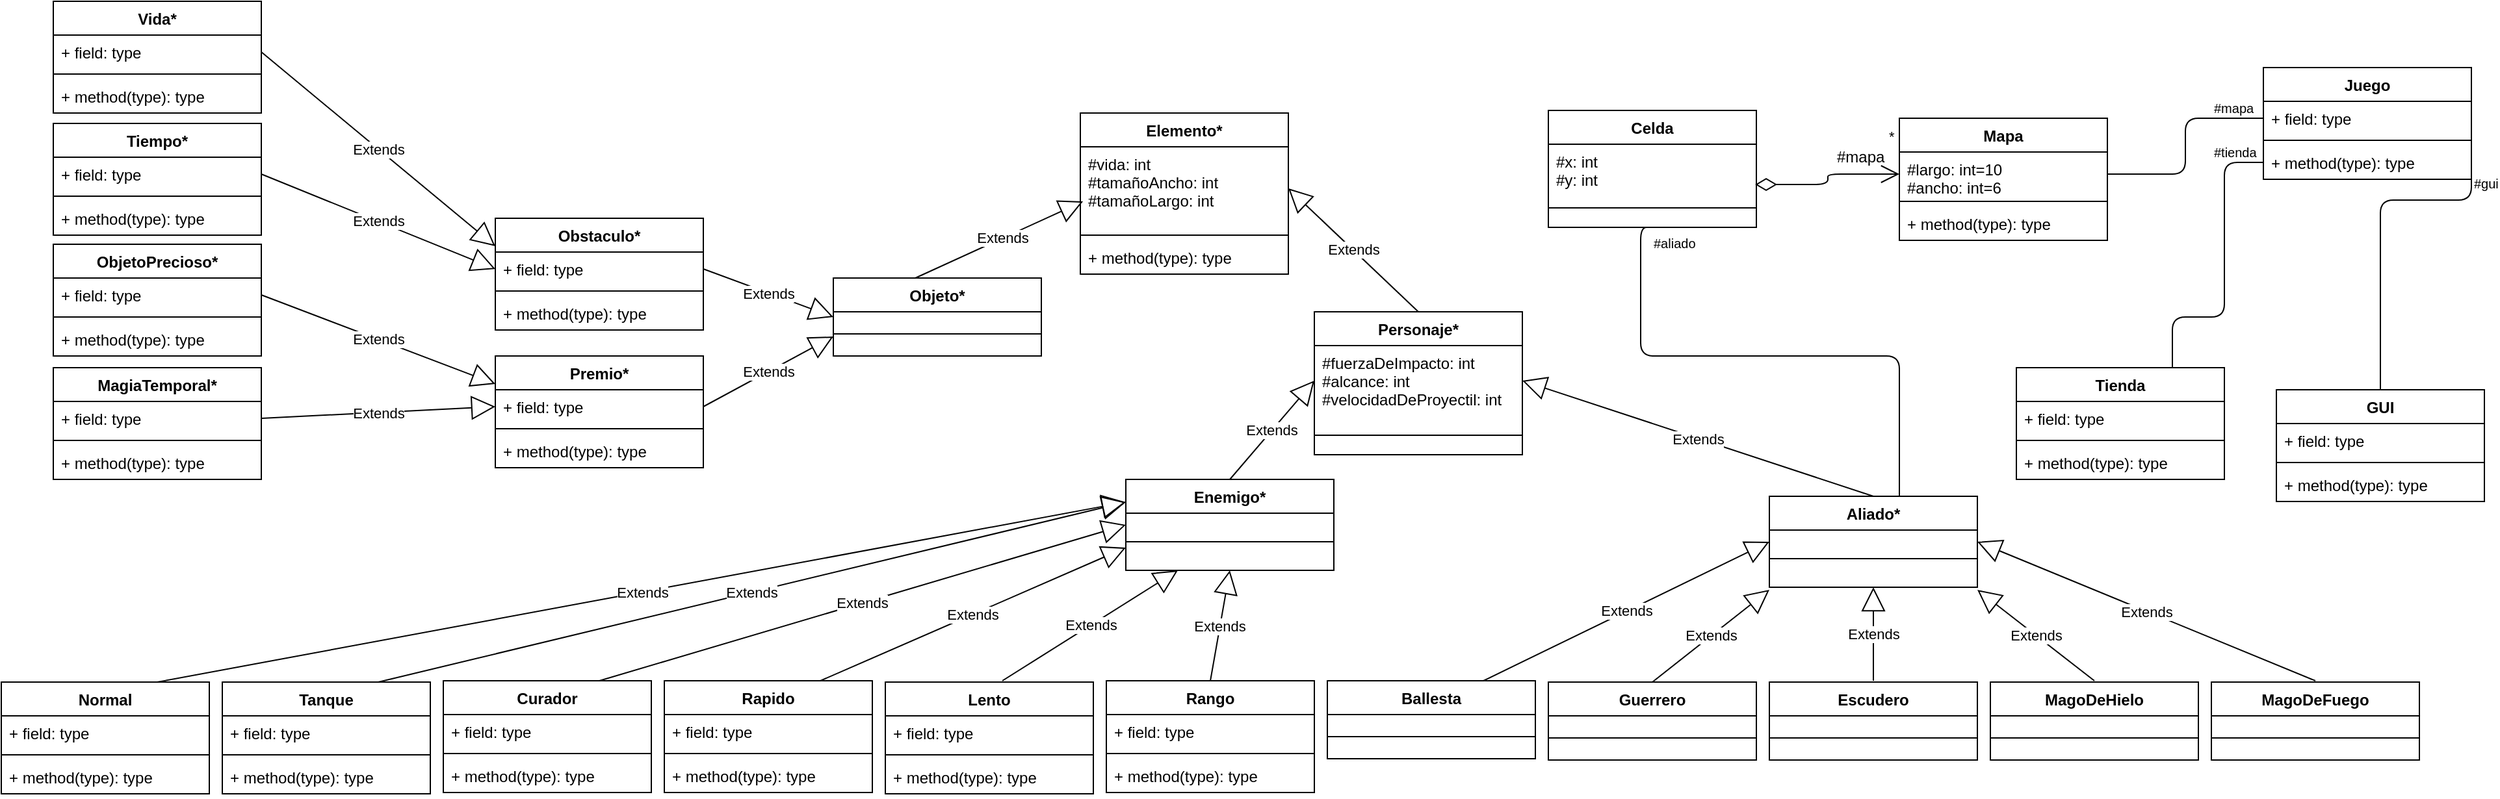 <mxfile version="11.2.8" type="google" pages="1"><diagram name="Page-1" id="c4acf3e9-155e-7222-9cf6-157b1a14988f"><mxGraphModel dx="1938" dy="610" grid="1" gridSize="10" guides="1" tooltips="1" connect="1" arrows="1" fold="1" page="1" pageScale="1" pageWidth="850" pageHeight="1100" background="#ffffff" math="0" shadow="0"><root><mxCell id="0"/><mxCell id="1" parent="0"/><mxCell id="Ntr8CvII0CajWmufn9OS-1" value="Elemento*" style="swimlane;fontStyle=1;align=center;verticalAlign=top;childLayout=stackLayout;horizontal=1;startSize=26;horizontalStack=0;resizeParent=1;resizeParentMax=0;resizeLast=0;collapsible=1;marginBottom=0;" vertex="1" parent="1"><mxGeometry x="310" y="93" width="160" height="124" as="geometry"/></mxCell><mxCell id="Ntr8CvII0CajWmufn9OS-2" value="#vida: int&#10;#tamañoAncho: int&#10;#tamañoLargo: int" style="text;strokeColor=none;fillColor=none;align=left;verticalAlign=top;spacingLeft=4;spacingRight=4;overflow=hidden;rotatable=0;points=[[0,0.5],[1,0.5]];portConstraint=eastwest;" vertex="1" parent="Ntr8CvII0CajWmufn9OS-1"><mxGeometry y="26" width="160" height="64" as="geometry"/></mxCell><mxCell id="Ntr8CvII0CajWmufn9OS-3" value="" style="line;strokeWidth=1;fillColor=none;align=left;verticalAlign=middle;spacingTop=-1;spacingLeft=3;spacingRight=3;rotatable=0;labelPosition=right;points=[];portConstraint=eastwest;" vertex="1" parent="Ntr8CvII0CajWmufn9OS-1"><mxGeometry y="90" width="160" height="8" as="geometry"/></mxCell><mxCell id="Ntr8CvII0CajWmufn9OS-4" value="+ method(type): type" style="text;strokeColor=none;fillColor=none;align=left;verticalAlign=top;spacingLeft=4;spacingRight=4;overflow=hidden;rotatable=0;points=[[0,0.5],[1,0.5]];portConstraint=eastwest;" vertex="1" parent="Ntr8CvII0CajWmufn9OS-1"><mxGeometry y="98" width="160" height="26" as="geometry"/></mxCell><mxCell id="Ntr8CvII0CajWmufn9OS-5" value="Celda" style="swimlane;fontStyle=1;align=center;verticalAlign=top;childLayout=stackLayout;horizontal=1;startSize=26;horizontalStack=0;resizeParent=1;resizeParentMax=0;resizeLast=0;collapsible=1;marginBottom=0;" vertex="1" parent="1"><mxGeometry x="670" y="91" width="160" height="90" as="geometry"/></mxCell><mxCell id="Ntr8CvII0CajWmufn9OS-6" value="#x: int&#10;#y: int" style="text;strokeColor=none;fillColor=none;align=left;verticalAlign=top;spacingLeft=4;spacingRight=4;overflow=hidden;rotatable=0;points=[[0,0.5],[1,0.5]];portConstraint=eastwest;" vertex="1" parent="Ntr8CvII0CajWmufn9OS-5"><mxGeometry y="26" width="160" height="34" as="geometry"/></mxCell><mxCell id="Ntr8CvII0CajWmufn9OS-7" value="" style="line;strokeWidth=1;fillColor=none;align=left;verticalAlign=middle;spacingTop=-1;spacingLeft=3;spacingRight=3;rotatable=0;labelPosition=right;points=[];portConstraint=eastwest;" vertex="1" parent="Ntr8CvII0CajWmufn9OS-5"><mxGeometry y="60" width="160" height="30" as="geometry"/></mxCell><mxCell id="Ntr8CvII0CajWmufn9OS-10" value="Objeto*&#10;" style="swimlane;fontStyle=1;align=center;verticalAlign=top;childLayout=stackLayout;horizontal=1;startSize=26;horizontalStack=0;resizeParent=1;resizeParentMax=0;resizeLast=0;collapsible=1;marginBottom=0;" vertex="1" parent="1"><mxGeometry x="120" y="220" width="160" height="60" as="geometry"/></mxCell><mxCell id="Ntr8CvII0CajWmufn9OS-12" value="" style="line;strokeWidth=1;fillColor=none;align=left;verticalAlign=middle;spacingTop=-1;spacingLeft=3;spacingRight=3;rotatable=0;labelPosition=right;points=[];portConstraint=eastwest;" vertex="1" parent="Ntr8CvII0CajWmufn9OS-10"><mxGeometry y="26" width="160" height="34" as="geometry"/></mxCell><mxCell id="Ntr8CvII0CajWmufn9OS-14" value="Extends" style="endArrow=block;endSize=16;endFill=0;html=1;exitX=0.394;exitY=0;exitDx=0;exitDy=0;exitPerimeter=0;entryX=0.013;entryY=0.656;entryDx=0;entryDy=0;entryPerimeter=0;" edge="1" parent="1" source="Ntr8CvII0CajWmufn9OS-10" target="Ntr8CvII0CajWmufn9OS-2"><mxGeometry x="0.034" y="-1" width="160" relative="1" as="geometry"><mxPoint x="120" y="182" as="sourcePoint"/><mxPoint x="280" y="182" as="targetPoint"/><mxPoint y="-1" as="offset"/></mxGeometry></mxCell><mxCell id="Ntr8CvII0CajWmufn9OS-24" value="Personaje*" style="swimlane;fontStyle=1;align=center;verticalAlign=top;childLayout=stackLayout;horizontal=1;startSize=26;horizontalStack=0;resizeParent=1;resizeParentMax=0;resizeLast=0;collapsible=1;marginBottom=0;" vertex="1" parent="1"><mxGeometry x="490" y="246" width="160" height="110" as="geometry"/></mxCell><mxCell id="Ntr8CvII0CajWmufn9OS-25" value="#fuerzaDeImpacto: int&#10;#alcance: int&#10;#velocidadDeProyectil: int" style="text;strokeColor=none;fillColor=none;align=left;verticalAlign=top;spacingLeft=4;spacingRight=4;overflow=hidden;rotatable=0;points=[[0,0.5],[1,0.5]];portConstraint=eastwest;" vertex="1" parent="Ntr8CvII0CajWmufn9OS-24"><mxGeometry y="26" width="160" height="54" as="geometry"/></mxCell><mxCell id="Ntr8CvII0CajWmufn9OS-26" value="" style="line;strokeWidth=1;fillColor=none;align=left;verticalAlign=middle;spacingTop=-1;spacingLeft=3;spacingRight=3;rotatable=0;labelPosition=right;points=[];portConstraint=eastwest;" vertex="1" parent="Ntr8CvII0CajWmufn9OS-24"><mxGeometry y="80" width="160" height="30" as="geometry"/></mxCell><mxCell id="Ntr8CvII0CajWmufn9OS-28" value="Extends" style="endArrow=block;endSize=16;endFill=0;html=1;exitX=0.5;exitY=0;exitDx=0;exitDy=0;entryX=1;entryY=0.5;entryDx=0;entryDy=0;" edge="1" parent="1" source="Ntr8CvII0CajWmufn9OS-24" target="Ntr8CvII0CajWmufn9OS-2"><mxGeometry width="160" relative="1" as="geometry"><mxPoint x="120" y="380" as="sourcePoint"/><mxPoint x="280" y="380" as="targetPoint"/></mxGeometry></mxCell><mxCell id="Ntr8CvII0CajWmufn9OS-29" value="Aliado*" style="swimlane;fontStyle=1;align=center;verticalAlign=top;childLayout=stackLayout;horizontal=1;startSize=26;horizontalStack=0;resizeParent=1;resizeParentMax=0;resizeLast=0;collapsible=1;marginBottom=0;" vertex="1" parent="1"><mxGeometry x="840" y="388" width="160" height="70" as="geometry"/></mxCell><mxCell id="Ntr8CvII0CajWmufn9OS-31" value="" style="line;strokeWidth=1;fillColor=none;align=left;verticalAlign=middle;spacingTop=-1;spacingLeft=3;spacingRight=3;rotatable=0;labelPosition=right;points=[];portConstraint=eastwest;" vertex="1" parent="Ntr8CvII0CajWmufn9OS-29"><mxGeometry y="26" width="160" height="44" as="geometry"/></mxCell><mxCell id="Ntr8CvII0CajWmufn9OS-33" value="Extends" style="endArrow=block;endSize=16;endFill=0;html=1;exitX=0.5;exitY=0;exitDx=0;exitDy=0;entryX=1;entryY=0.5;entryDx=0;entryDy=0;" edge="1" parent="1" source="Ntr8CvII0CajWmufn9OS-29" target="Ntr8CvII0CajWmufn9OS-25"><mxGeometry width="160" relative="1" as="geometry"><mxPoint x="120" y="500" as="sourcePoint"/><mxPoint x="280" y="500" as="targetPoint"/></mxGeometry></mxCell><mxCell id="Ntr8CvII0CajWmufn9OS-34" value="Enemigo*" style="swimlane;fontStyle=1;align=center;verticalAlign=top;childLayout=stackLayout;horizontal=1;startSize=26;horizontalStack=0;resizeParent=1;resizeParentMax=0;resizeLast=0;collapsible=1;marginBottom=0;" vertex="1" parent="1"><mxGeometry x="345" y="375" width="160" height="70" as="geometry"/></mxCell><mxCell id="Ntr8CvII0CajWmufn9OS-36" value="" style="line;strokeWidth=1;fillColor=none;align=left;verticalAlign=middle;spacingTop=-1;spacingLeft=3;spacingRight=3;rotatable=0;labelPosition=right;points=[];portConstraint=eastwest;" vertex="1" parent="Ntr8CvII0CajWmufn9OS-34"><mxGeometry y="26" width="160" height="44" as="geometry"/></mxCell><mxCell id="Ntr8CvII0CajWmufn9OS-39" value="Extends" style="endArrow=block;endSize=16;endFill=0;html=1;entryX=0;entryY=0.5;entryDx=0;entryDy=0;exitX=0.5;exitY=0;exitDx=0;exitDy=0;" edge="1" parent="1" source="Ntr8CvII0CajWmufn9OS-34" target="Ntr8CvII0CajWmufn9OS-25"><mxGeometry width="160" relative="1" as="geometry"><mxPoint x="120" y="500" as="sourcePoint"/><mxPoint x="280" y="500" as="targetPoint"/></mxGeometry></mxCell><mxCell id="Ntr8CvII0CajWmufn9OS-40" value="" style="endArrow=none;html=1;edgeStyle=orthogonalEdgeStyle;entryX=0.625;entryY=0;entryDx=0;entryDy=0;entryPerimeter=0;exitX=0.5;exitY=1;exitDx=0;exitDy=0;" edge="1" parent="1" source="Ntr8CvII0CajWmufn9OS-5" target="Ntr8CvII0CajWmufn9OS-29"><mxGeometry relative="1" as="geometry"><mxPoint x="790" y="220" as="sourcePoint"/><mxPoint x="770" y="400" as="targetPoint"/><Array as="points"><mxPoint x="741" y="181"/><mxPoint x="741" y="280"/><mxPoint x="940" y="280"/></Array></mxGeometry></mxCell><mxCell id="Ntr8CvII0CajWmufn9OS-41" value="#aliado" style="resizable=0;html=1;align=left;verticalAlign=bottom;labelBackgroundColor=#ffffff;fontSize=10;" connectable="0" vertex="1" parent="Ntr8CvII0CajWmufn9OS-40"><mxGeometry x="-1" relative="1" as="geometry"><mxPoint x="-1" y="20" as="offset"/></mxGeometry></mxCell><mxCell id="Ntr8CvII0CajWmufn9OS-42" value="" style="resizable=0;html=1;align=right;verticalAlign=bottom;labelBackgroundColor=#ffffff;fontSize=10;" connectable="0" vertex="1" parent="Ntr8CvII0CajWmufn9OS-40"><mxGeometry x="1" relative="1" as="geometry"/></mxCell><mxCell id="Ntr8CvII0CajWmufn9OS-43" value="Ballesta&#10;" style="swimlane;fontStyle=1;align=center;verticalAlign=top;childLayout=stackLayout;horizontal=1;startSize=26;horizontalStack=0;resizeParent=1;resizeParentMax=0;resizeLast=0;collapsible=1;marginBottom=0;" vertex="1" parent="1"><mxGeometry x="500" y="530" width="160" height="60" as="geometry"/></mxCell><mxCell id="Ntr8CvII0CajWmufn9OS-45" value="" style="line;strokeWidth=1;fillColor=none;align=left;verticalAlign=middle;spacingTop=-1;spacingLeft=3;spacingRight=3;rotatable=0;labelPosition=right;points=[];portConstraint=eastwest;" vertex="1" parent="Ntr8CvII0CajWmufn9OS-43"><mxGeometry y="26" width="160" height="34" as="geometry"/></mxCell><mxCell id="Ntr8CvII0CajWmufn9OS-47" value="Guerrero" style="swimlane;fontStyle=1;align=center;verticalAlign=top;childLayout=stackLayout;horizontal=1;startSize=26;horizontalStack=0;resizeParent=1;resizeParentMax=0;resizeLast=0;collapsible=1;marginBottom=0;" vertex="1" parent="1"><mxGeometry x="670" y="531" width="160" height="60" as="geometry"/></mxCell><mxCell id="Ntr8CvII0CajWmufn9OS-49" value="" style="line;strokeWidth=1;fillColor=none;align=left;verticalAlign=middle;spacingTop=-1;spacingLeft=3;spacingRight=3;rotatable=0;labelPosition=right;points=[];portConstraint=eastwest;" vertex="1" parent="Ntr8CvII0CajWmufn9OS-47"><mxGeometry y="26" width="160" height="34" as="geometry"/></mxCell><mxCell id="Ntr8CvII0CajWmufn9OS-51" value="Escudero" style="swimlane;fontStyle=1;align=center;verticalAlign=top;childLayout=stackLayout;horizontal=1;startSize=26;horizontalStack=0;resizeParent=1;resizeParentMax=0;resizeLast=0;collapsible=1;marginBottom=0;" vertex="1" parent="1"><mxGeometry x="840" y="531" width="160" height="60" as="geometry"/></mxCell><mxCell id="Ntr8CvII0CajWmufn9OS-53" value="" style="line;strokeWidth=1;fillColor=none;align=left;verticalAlign=middle;spacingTop=-1;spacingLeft=3;spacingRight=3;rotatable=0;labelPosition=right;points=[];portConstraint=eastwest;" vertex="1" parent="Ntr8CvII0CajWmufn9OS-51"><mxGeometry y="26" width="160" height="34" as="geometry"/></mxCell><mxCell id="Ntr8CvII0CajWmufn9OS-55" value="MagoDeHielo" style="swimlane;fontStyle=1;align=center;verticalAlign=top;childLayout=stackLayout;horizontal=1;startSize=26;horizontalStack=0;resizeParent=1;resizeParentMax=0;resizeLast=0;collapsible=1;marginBottom=0;" vertex="1" parent="1"><mxGeometry x="1010" y="531" width="160" height="60" as="geometry"/></mxCell><mxCell id="Ntr8CvII0CajWmufn9OS-57" value="" style="line;strokeWidth=1;fillColor=none;align=left;verticalAlign=middle;spacingTop=-1;spacingLeft=3;spacingRight=3;rotatable=0;labelPosition=right;points=[];portConstraint=eastwest;" vertex="1" parent="Ntr8CvII0CajWmufn9OS-55"><mxGeometry y="26" width="160" height="34" as="geometry"/></mxCell><mxCell id="Ntr8CvII0CajWmufn9OS-59" value="MagoDeFuego&#10;" style="swimlane;fontStyle=1;align=center;verticalAlign=top;childLayout=stackLayout;horizontal=1;startSize=26;horizontalStack=0;resizeParent=1;resizeParentMax=0;resizeLast=0;collapsible=1;marginBottom=0;" vertex="1" parent="1"><mxGeometry x="1180" y="531" width="160" height="60" as="geometry"/></mxCell><mxCell id="Ntr8CvII0CajWmufn9OS-61" value="" style="line;strokeWidth=1;fillColor=none;align=left;verticalAlign=middle;spacingTop=-1;spacingLeft=3;spacingRight=3;rotatable=0;labelPosition=right;points=[];portConstraint=eastwest;" vertex="1" parent="Ntr8CvII0CajWmufn9OS-59"><mxGeometry y="26" width="160" height="34" as="geometry"/></mxCell><mxCell id="Ntr8CvII0CajWmufn9OS-71" value="Extends" style="endArrow=block;endSize=16;endFill=0;html=1;entryX=0;entryY=0.5;entryDx=0;entryDy=0;exitX=0.75;exitY=0;exitDx=0;exitDy=0;" edge="1" parent="1" source="Ntr8CvII0CajWmufn9OS-43" target="Ntr8CvII0CajWmufn9OS-29"><mxGeometry width="160" relative="1" as="geometry"><mxPoint x="340" y="610" as="sourcePoint"/><mxPoint x="500" y="610" as="targetPoint"/></mxGeometry></mxCell><mxCell id="Ntr8CvII0CajWmufn9OS-72" value="Extends" style="endArrow=block;endSize=16;endFill=0;html=1;exitX=0.5;exitY=0;exitDx=0;exitDy=0;" edge="1" parent="1" source="Ntr8CvII0CajWmufn9OS-47"><mxGeometry width="160" relative="1" as="geometry"><mxPoint x="700" y="510" as="sourcePoint"/><mxPoint x="840" y="460" as="targetPoint"/></mxGeometry></mxCell><mxCell id="Ntr8CvII0CajWmufn9OS-73" value="Extends" style="endArrow=block;endSize=16;endFill=0;html=1;entryX=0.5;entryY=1;entryDx=0;entryDy=0;" edge="1" parent="1" target="Ntr8CvII0CajWmufn9OS-29"><mxGeometry width="160" relative="1" as="geometry"><mxPoint x="920" y="530" as="sourcePoint"/><mxPoint x="1000" y="500" as="targetPoint"/></mxGeometry></mxCell><mxCell id="Ntr8CvII0CajWmufn9OS-74" value="Extends" style="endArrow=block;endSize=16;endFill=0;html=1;" edge="1" parent="1"><mxGeometry width="160" relative="1" as="geometry"><mxPoint x="1090" y="530" as="sourcePoint"/><mxPoint x="1000" y="460" as="targetPoint"/></mxGeometry></mxCell><mxCell id="Ntr8CvII0CajWmufn9OS-75" value="Extends" style="endArrow=block;endSize=16;endFill=0;html=1;entryX=1;entryY=0.5;entryDx=0;entryDy=0;" edge="1" parent="1" target="Ntr8CvII0CajWmufn9OS-29"><mxGeometry width="160" relative="1" as="geometry"><mxPoint x="1260" y="530" as="sourcePoint"/><mxPoint x="1350" y="460" as="targetPoint"/></mxGeometry></mxCell><mxCell id="Ntr8CvII0CajWmufn9OS-84" value="Curador" style="swimlane;fontStyle=1;align=center;verticalAlign=top;childLayout=stackLayout;horizontal=1;startSize=26;horizontalStack=0;resizeParent=1;resizeParentMax=0;resizeLast=0;collapsible=1;marginBottom=0;" vertex="1" parent="1"><mxGeometry x="-180" y="530" width="160" height="86" as="geometry"/></mxCell><mxCell id="Ntr8CvII0CajWmufn9OS-85" value="+ field: type" style="text;strokeColor=none;fillColor=none;align=left;verticalAlign=top;spacingLeft=4;spacingRight=4;overflow=hidden;rotatable=0;points=[[0,0.5],[1,0.5]];portConstraint=eastwest;" vertex="1" parent="Ntr8CvII0CajWmufn9OS-84"><mxGeometry y="26" width="160" height="26" as="geometry"/></mxCell><mxCell id="Ntr8CvII0CajWmufn9OS-86" value="" style="line;strokeWidth=1;fillColor=none;align=left;verticalAlign=middle;spacingTop=-1;spacingLeft=3;spacingRight=3;rotatable=0;labelPosition=right;points=[];portConstraint=eastwest;" vertex="1" parent="Ntr8CvII0CajWmufn9OS-84"><mxGeometry y="52" width="160" height="8" as="geometry"/></mxCell><mxCell id="Ntr8CvII0CajWmufn9OS-87" value="+ method(type): type" style="text;strokeColor=none;fillColor=none;align=left;verticalAlign=top;spacingLeft=4;spacingRight=4;overflow=hidden;rotatable=0;points=[[0,0.5],[1,0.5]];portConstraint=eastwest;" vertex="1" parent="Ntr8CvII0CajWmufn9OS-84"><mxGeometry y="60" width="160" height="26" as="geometry"/></mxCell><mxCell id="Ntr8CvII0CajWmufn9OS-88" value="Rapido" style="swimlane;fontStyle=1;align=center;verticalAlign=top;childLayout=stackLayout;horizontal=1;startSize=26;horizontalStack=0;resizeParent=1;resizeParentMax=0;resizeLast=0;collapsible=1;marginBottom=0;" vertex="1" parent="1"><mxGeometry x="-10" y="530" width="160" height="86" as="geometry"/></mxCell><mxCell id="Ntr8CvII0CajWmufn9OS-89" value="+ field: type" style="text;strokeColor=none;fillColor=none;align=left;verticalAlign=top;spacingLeft=4;spacingRight=4;overflow=hidden;rotatable=0;points=[[0,0.5],[1,0.5]];portConstraint=eastwest;" vertex="1" parent="Ntr8CvII0CajWmufn9OS-88"><mxGeometry y="26" width="160" height="26" as="geometry"/></mxCell><mxCell id="Ntr8CvII0CajWmufn9OS-90" value="" style="line;strokeWidth=1;fillColor=none;align=left;verticalAlign=middle;spacingTop=-1;spacingLeft=3;spacingRight=3;rotatable=0;labelPosition=right;points=[];portConstraint=eastwest;" vertex="1" parent="Ntr8CvII0CajWmufn9OS-88"><mxGeometry y="52" width="160" height="8" as="geometry"/></mxCell><mxCell id="Ntr8CvII0CajWmufn9OS-91" value="+ method(type): type" style="text;strokeColor=none;fillColor=none;align=left;verticalAlign=top;spacingLeft=4;spacingRight=4;overflow=hidden;rotatable=0;points=[[0,0.5],[1,0.5]];portConstraint=eastwest;" vertex="1" parent="Ntr8CvII0CajWmufn9OS-88"><mxGeometry y="60" width="160" height="26" as="geometry"/></mxCell><mxCell id="Ntr8CvII0CajWmufn9OS-92" value="Lento&#10;" style="swimlane;fontStyle=1;align=center;verticalAlign=top;childLayout=stackLayout;horizontal=1;startSize=26;horizontalStack=0;resizeParent=1;resizeParentMax=0;resizeLast=0;collapsible=1;marginBottom=0;" vertex="1" parent="1"><mxGeometry x="160" y="531" width="160" height="86" as="geometry"/></mxCell><mxCell id="Ntr8CvII0CajWmufn9OS-93" value="+ field: type" style="text;strokeColor=none;fillColor=none;align=left;verticalAlign=top;spacingLeft=4;spacingRight=4;overflow=hidden;rotatable=0;points=[[0,0.5],[1,0.5]];portConstraint=eastwest;" vertex="1" parent="Ntr8CvII0CajWmufn9OS-92"><mxGeometry y="26" width="160" height="26" as="geometry"/></mxCell><mxCell id="Ntr8CvII0CajWmufn9OS-94" value="" style="line;strokeWidth=1;fillColor=none;align=left;verticalAlign=middle;spacingTop=-1;spacingLeft=3;spacingRight=3;rotatable=0;labelPosition=right;points=[];portConstraint=eastwest;" vertex="1" parent="Ntr8CvII0CajWmufn9OS-92"><mxGeometry y="52" width="160" height="8" as="geometry"/></mxCell><mxCell id="Ntr8CvII0CajWmufn9OS-95" value="+ method(type): type" style="text;strokeColor=none;fillColor=none;align=left;verticalAlign=top;spacingLeft=4;spacingRight=4;overflow=hidden;rotatable=0;points=[[0,0.5],[1,0.5]];portConstraint=eastwest;" vertex="1" parent="Ntr8CvII0CajWmufn9OS-92"><mxGeometry y="60" width="160" height="26" as="geometry"/></mxCell><mxCell id="Ntr8CvII0CajWmufn9OS-96" value="Rango&#10;" style="swimlane;fontStyle=1;align=center;verticalAlign=top;childLayout=stackLayout;horizontal=1;startSize=26;horizontalStack=0;resizeParent=1;resizeParentMax=0;resizeLast=0;collapsible=1;marginBottom=0;" vertex="1" parent="1"><mxGeometry x="330" y="530" width="160" height="86" as="geometry"/></mxCell><mxCell id="Ntr8CvII0CajWmufn9OS-97" value="+ field: type" style="text;strokeColor=none;fillColor=none;align=left;verticalAlign=top;spacingLeft=4;spacingRight=4;overflow=hidden;rotatable=0;points=[[0,0.5],[1,0.5]];portConstraint=eastwest;" vertex="1" parent="Ntr8CvII0CajWmufn9OS-96"><mxGeometry y="26" width="160" height="26" as="geometry"/></mxCell><mxCell id="Ntr8CvII0CajWmufn9OS-98" value="" style="line;strokeWidth=1;fillColor=none;align=left;verticalAlign=middle;spacingTop=-1;spacingLeft=3;spacingRight=3;rotatable=0;labelPosition=right;points=[];portConstraint=eastwest;" vertex="1" parent="Ntr8CvII0CajWmufn9OS-96"><mxGeometry y="52" width="160" height="8" as="geometry"/></mxCell><mxCell id="Ntr8CvII0CajWmufn9OS-99" value="+ method(type): type" style="text;strokeColor=none;fillColor=none;align=left;verticalAlign=top;spacingLeft=4;spacingRight=4;overflow=hidden;rotatable=0;points=[[0,0.5],[1,0.5]];portConstraint=eastwest;" vertex="1" parent="Ntr8CvII0CajWmufn9OS-96"><mxGeometry y="60" width="160" height="26" as="geometry"/></mxCell><mxCell id="Ntr8CvII0CajWmufn9OS-100" value="Tanque" style="swimlane;fontStyle=1;align=center;verticalAlign=top;childLayout=stackLayout;horizontal=1;startSize=26;horizontalStack=0;resizeParent=1;resizeParentMax=0;resizeLast=0;collapsible=1;marginBottom=0;" vertex="1" parent="1"><mxGeometry x="-350" y="531" width="160" height="86" as="geometry"/></mxCell><mxCell id="Ntr8CvII0CajWmufn9OS-101" value="+ field: type" style="text;strokeColor=none;fillColor=none;align=left;verticalAlign=top;spacingLeft=4;spacingRight=4;overflow=hidden;rotatable=0;points=[[0,0.5],[1,0.5]];portConstraint=eastwest;" vertex="1" parent="Ntr8CvII0CajWmufn9OS-100"><mxGeometry y="26" width="160" height="26" as="geometry"/></mxCell><mxCell id="Ntr8CvII0CajWmufn9OS-102" value="" style="line;strokeWidth=1;fillColor=none;align=left;verticalAlign=middle;spacingTop=-1;spacingLeft=3;spacingRight=3;rotatable=0;labelPosition=right;points=[];portConstraint=eastwest;" vertex="1" parent="Ntr8CvII0CajWmufn9OS-100"><mxGeometry y="52" width="160" height="8" as="geometry"/></mxCell><mxCell id="Ntr8CvII0CajWmufn9OS-103" value="+ method(type): type" style="text;strokeColor=none;fillColor=none;align=left;verticalAlign=top;spacingLeft=4;spacingRight=4;overflow=hidden;rotatable=0;points=[[0,0.5],[1,0.5]];portConstraint=eastwest;" vertex="1" parent="Ntr8CvII0CajWmufn9OS-100"><mxGeometry y="60" width="160" height="26" as="geometry"/></mxCell><mxCell id="Ntr8CvII0CajWmufn9OS-104" value="Normal" style="swimlane;fontStyle=1;align=center;verticalAlign=top;childLayout=stackLayout;horizontal=1;startSize=26;horizontalStack=0;resizeParent=1;resizeParentMax=0;resizeLast=0;collapsible=1;marginBottom=0;" vertex="1" parent="1"><mxGeometry x="-520" y="531" width="160" height="86" as="geometry"/></mxCell><mxCell id="Ntr8CvII0CajWmufn9OS-105" value="+ field: type" style="text;strokeColor=none;fillColor=none;align=left;verticalAlign=top;spacingLeft=4;spacingRight=4;overflow=hidden;rotatable=0;points=[[0,0.5],[1,0.5]];portConstraint=eastwest;" vertex="1" parent="Ntr8CvII0CajWmufn9OS-104"><mxGeometry y="26" width="160" height="26" as="geometry"/></mxCell><mxCell id="Ntr8CvII0CajWmufn9OS-106" value="" style="line;strokeWidth=1;fillColor=none;align=left;verticalAlign=middle;spacingTop=-1;spacingLeft=3;spacingRight=3;rotatable=0;labelPosition=right;points=[];portConstraint=eastwest;" vertex="1" parent="Ntr8CvII0CajWmufn9OS-104"><mxGeometry y="52" width="160" height="8" as="geometry"/></mxCell><mxCell id="Ntr8CvII0CajWmufn9OS-107" value="+ method(type): type" style="text;strokeColor=none;fillColor=none;align=left;verticalAlign=top;spacingLeft=4;spacingRight=4;overflow=hidden;rotatable=0;points=[[0,0.5],[1,0.5]];portConstraint=eastwest;" vertex="1" parent="Ntr8CvII0CajWmufn9OS-104"><mxGeometry y="60" width="160" height="26" as="geometry"/></mxCell><mxCell id="Ntr8CvII0CajWmufn9OS-109" value="Extends" style="endArrow=block;endSize=16;endFill=0;html=1;entryX=0.5;entryY=1;entryDx=0;entryDy=0;exitX=0.5;exitY=0;exitDx=0;exitDy=0;" edge="1" parent="1" source="Ntr8CvII0CajWmufn9OS-96" target="Ntr8CvII0CajWmufn9OS-34"><mxGeometry width="160" relative="1" as="geometry"><mxPoint x="418" y="525" as="sourcePoint"/><mxPoint x="500" y="480" as="targetPoint"/></mxGeometry></mxCell><mxCell id="Ntr8CvII0CajWmufn9OS-110" value="Extends" style="endArrow=block;endSize=16;endFill=0;html=1;entryX=0.25;entryY=1;entryDx=0;entryDy=0;" edge="1" parent="1" target="Ntr8CvII0CajWmufn9OS-34"><mxGeometry width="160" relative="1" as="geometry"><mxPoint x="250" y="530" as="sourcePoint"/><mxPoint x="360" y="460" as="targetPoint"/></mxGeometry></mxCell><mxCell id="Ntr8CvII0CajWmufn9OS-111" value="Extends" style="endArrow=block;endSize=16;endFill=0;html=1;entryX=0;entryY=0.75;entryDx=0;entryDy=0;exitX=0.75;exitY=0;exitDx=0;exitDy=0;" edge="1" parent="1" source="Ntr8CvII0CajWmufn9OS-88" target="Ntr8CvII0CajWmufn9OS-34"><mxGeometry width="160" relative="1" as="geometry"><mxPoint x="30" y="490" as="sourcePoint"/><mxPoint x="190" y="490" as="targetPoint"/></mxGeometry></mxCell><mxCell id="Ntr8CvII0CajWmufn9OS-112" value="Extends" style="endArrow=block;endSize=16;endFill=0;html=1;exitX=0.75;exitY=0;exitDx=0;exitDy=0;entryX=0;entryY=0.5;entryDx=0;entryDy=0;" edge="1" parent="1" source="Ntr8CvII0CajWmufn9OS-84" target="Ntr8CvII0CajWmufn9OS-34"><mxGeometry width="160" relative="1" as="geometry"><mxPoint x="-120" y="480" as="sourcePoint"/><mxPoint x="40" y="480" as="targetPoint"/></mxGeometry></mxCell><mxCell id="Ntr8CvII0CajWmufn9OS-113" value="Extends" style="endArrow=block;endSize=16;endFill=0;html=1;exitX=0.75;exitY=0;exitDx=0;exitDy=0;entryX=0;entryY=0.25;entryDx=0;entryDy=0;" edge="1" parent="1" source="Ntr8CvII0CajWmufn9OS-100" target="Ntr8CvII0CajWmufn9OS-34"><mxGeometry width="160" relative="1" as="geometry"><mxPoint x="-220" y="463" as="sourcePoint"/><mxPoint x="-70" y="423" as="targetPoint"/></mxGeometry></mxCell><mxCell id="Ntr8CvII0CajWmufn9OS-114" value="Extends" style="endArrow=block;endSize=16;endFill=0;html=1;exitX=0.75;exitY=0;exitDx=0;exitDy=0;entryX=0;entryY=0.25;entryDx=0;entryDy=0;" edge="1" parent="1" source="Ntr8CvII0CajWmufn9OS-104" target="Ntr8CvII0CajWmufn9OS-34"><mxGeometry width="160" relative="1" as="geometry"><mxPoint x="-320" y="400.5" as="sourcePoint"/><mxPoint x="-160" y="400.5" as="targetPoint"/></mxGeometry></mxCell><mxCell id="Ntr8CvII0CajWmufn9OS-115" value="Obstaculo*" style="swimlane;fontStyle=1;align=center;verticalAlign=top;childLayout=stackLayout;horizontal=1;startSize=26;horizontalStack=0;resizeParent=1;resizeParentMax=0;resizeLast=0;collapsible=1;marginBottom=0;" vertex="1" parent="1"><mxGeometry x="-140" y="174" width="160" height="86" as="geometry"/></mxCell><mxCell id="Ntr8CvII0CajWmufn9OS-116" value="+ field: type" style="text;strokeColor=none;fillColor=none;align=left;verticalAlign=top;spacingLeft=4;spacingRight=4;overflow=hidden;rotatable=0;points=[[0,0.5],[1,0.5]];portConstraint=eastwest;" vertex="1" parent="Ntr8CvII0CajWmufn9OS-115"><mxGeometry y="26" width="160" height="26" as="geometry"/></mxCell><mxCell id="Ntr8CvII0CajWmufn9OS-117" value="" style="line;strokeWidth=1;fillColor=none;align=left;verticalAlign=middle;spacingTop=-1;spacingLeft=3;spacingRight=3;rotatable=0;labelPosition=right;points=[];portConstraint=eastwest;" vertex="1" parent="Ntr8CvII0CajWmufn9OS-115"><mxGeometry y="52" width="160" height="8" as="geometry"/></mxCell><mxCell id="Ntr8CvII0CajWmufn9OS-118" value="+ method(type): type" style="text;strokeColor=none;fillColor=none;align=left;verticalAlign=top;spacingLeft=4;spacingRight=4;overflow=hidden;rotatable=0;points=[[0,0.5],[1,0.5]];portConstraint=eastwest;" vertex="1" parent="Ntr8CvII0CajWmufn9OS-115"><mxGeometry y="60" width="160" height="26" as="geometry"/></mxCell><mxCell id="Ntr8CvII0CajWmufn9OS-119" value="Premio*" style="swimlane;fontStyle=1;align=center;verticalAlign=top;childLayout=stackLayout;horizontal=1;startSize=26;horizontalStack=0;resizeParent=1;resizeParentMax=0;resizeLast=0;collapsible=1;marginBottom=0;" vertex="1" parent="1"><mxGeometry x="-140" y="280" width="160" height="86" as="geometry"/></mxCell><mxCell id="Ntr8CvII0CajWmufn9OS-120" value="+ field: type" style="text;strokeColor=none;fillColor=none;align=left;verticalAlign=top;spacingLeft=4;spacingRight=4;overflow=hidden;rotatable=0;points=[[0,0.5],[1,0.5]];portConstraint=eastwest;" vertex="1" parent="Ntr8CvII0CajWmufn9OS-119"><mxGeometry y="26" width="160" height="26" as="geometry"/></mxCell><mxCell id="Ntr8CvII0CajWmufn9OS-121" value="" style="line;strokeWidth=1;fillColor=none;align=left;verticalAlign=middle;spacingTop=-1;spacingLeft=3;spacingRight=3;rotatable=0;labelPosition=right;points=[];portConstraint=eastwest;" vertex="1" parent="Ntr8CvII0CajWmufn9OS-119"><mxGeometry y="52" width="160" height="8" as="geometry"/></mxCell><mxCell id="Ntr8CvII0CajWmufn9OS-122" value="+ method(type): type" style="text;strokeColor=none;fillColor=none;align=left;verticalAlign=top;spacingLeft=4;spacingRight=4;overflow=hidden;rotatable=0;points=[[0,0.5],[1,0.5]];portConstraint=eastwest;" vertex="1" parent="Ntr8CvII0CajWmufn9OS-119"><mxGeometry y="60" width="160" height="26" as="geometry"/></mxCell><mxCell id="Ntr8CvII0CajWmufn9OS-123" value="Extends" style="endArrow=block;endSize=16;endFill=0;html=1;exitX=1;exitY=0.5;exitDx=0;exitDy=0;entryX=0;entryY=0.5;entryDx=0;entryDy=0;" edge="1" parent="1" source="Ntr8CvII0CajWmufn9OS-116" target="Ntr8CvII0CajWmufn9OS-10"><mxGeometry width="160" relative="1" as="geometry"><mxPoint x="30" y="165.5" as="sourcePoint"/><mxPoint x="190" y="165.5" as="targetPoint"/></mxGeometry></mxCell><mxCell id="Ntr8CvII0CajWmufn9OS-124" value="Extends" style="endArrow=block;endSize=16;endFill=0;html=1;exitX=1;exitY=0.5;exitDx=0;exitDy=0;entryX=0;entryY=0.75;entryDx=0;entryDy=0;" edge="1" parent="1" source="Ntr8CvII0CajWmufn9OS-120" target="Ntr8CvII0CajWmufn9OS-10"><mxGeometry width="160" relative="1" as="geometry"><mxPoint x="50" y="330" as="sourcePoint"/><mxPoint x="170" y="318.5" as="targetPoint"/></mxGeometry></mxCell><mxCell id="Ntr8CvII0CajWmufn9OS-125" value="Vida*" style="swimlane;fontStyle=1;align=center;verticalAlign=top;childLayout=stackLayout;horizontal=1;startSize=26;horizontalStack=0;resizeParent=1;resizeParentMax=0;resizeLast=0;collapsible=1;marginBottom=0;" vertex="1" parent="1"><mxGeometry x="-480" y="7" width="160" height="86" as="geometry"/></mxCell><mxCell id="Ntr8CvII0CajWmufn9OS-126" value="+ field: type" style="text;strokeColor=none;fillColor=none;align=left;verticalAlign=top;spacingLeft=4;spacingRight=4;overflow=hidden;rotatable=0;points=[[0,0.5],[1,0.5]];portConstraint=eastwest;" vertex="1" parent="Ntr8CvII0CajWmufn9OS-125"><mxGeometry y="26" width="160" height="26" as="geometry"/></mxCell><mxCell id="Ntr8CvII0CajWmufn9OS-127" value="" style="line;strokeWidth=1;fillColor=none;align=left;verticalAlign=middle;spacingTop=-1;spacingLeft=3;spacingRight=3;rotatable=0;labelPosition=right;points=[];portConstraint=eastwest;" vertex="1" parent="Ntr8CvII0CajWmufn9OS-125"><mxGeometry y="52" width="160" height="8" as="geometry"/></mxCell><mxCell id="Ntr8CvII0CajWmufn9OS-128" value="+ method(type): type" style="text;strokeColor=none;fillColor=none;align=left;verticalAlign=top;spacingLeft=4;spacingRight=4;overflow=hidden;rotatable=0;points=[[0,0.5],[1,0.5]];portConstraint=eastwest;" vertex="1" parent="Ntr8CvII0CajWmufn9OS-125"><mxGeometry y="60" width="160" height="26" as="geometry"/></mxCell><mxCell id="Ntr8CvII0CajWmufn9OS-129" value="Tiempo*" style="swimlane;fontStyle=1;align=center;verticalAlign=top;childLayout=stackLayout;horizontal=1;startSize=26;horizontalStack=0;resizeParent=1;resizeParentMax=0;resizeLast=0;collapsible=1;marginBottom=0;" vertex="1" parent="1"><mxGeometry x="-480" y="101" width="160" height="86" as="geometry"/></mxCell><mxCell id="Ntr8CvII0CajWmufn9OS-130" value="+ field: type" style="text;strokeColor=none;fillColor=none;align=left;verticalAlign=top;spacingLeft=4;spacingRight=4;overflow=hidden;rotatable=0;points=[[0,0.5],[1,0.5]];portConstraint=eastwest;" vertex="1" parent="Ntr8CvII0CajWmufn9OS-129"><mxGeometry y="26" width="160" height="26" as="geometry"/></mxCell><mxCell id="Ntr8CvII0CajWmufn9OS-131" value="" style="line;strokeWidth=1;fillColor=none;align=left;verticalAlign=middle;spacingTop=-1;spacingLeft=3;spacingRight=3;rotatable=0;labelPosition=right;points=[];portConstraint=eastwest;" vertex="1" parent="Ntr8CvII0CajWmufn9OS-129"><mxGeometry y="52" width="160" height="8" as="geometry"/></mxCell><mxCell id="Ntr8CvII0CajWmufn9OS-132" value="+ method(type): type" style="text;strokeColor=none;fillColor=none;align=left;verticalAlign=top;spacingLeft=4;spacingRight=4;overflow=hidden;rotatable=0;points=[[0,0.5],[1,0.5]];portConstraint=eastwest;" vertex="1" parent="Ntr8CvII0CajWmufn9OS-129"><mxGeometry y="60" width="160" height="26" as="geometry"/></mxCell><mxCell id="Ntr8CvII0CajWmufn9OS-133" value="ObjetoPrecioso*" style="swimlane;fontStyle=1;align=center;verticalAlign=top;childLayout=stackLayout;horizontal=1;startSize=26;horizontalStack=0;resizeParent=1;resizeParentMax=0;resizeLast=0;collapsible=1;marginBottom=0;" vertex="1" parent="1"><mxGeometry x="-480" y="194" width="160" height="86" as="geometry"/></mxCell><mxCell id="Ntr8CvII0CajWmufn9OS-134" value="+ field: type" style="text;strokeColor=none;fillColor=none;align=left;verticalAlign=top;spacingLeft=4;spacingRight=4;overflow=hidden;rotatable=0;points=[[0,0.5],[1,0.5]];portConstraint=eastwest;" vertex="1" parent="Ntr8CvII0CajWmufn9OS-133"><mxGeometry y="26" width="160" height="26" as="geometry"/></mxCell><mxCell id="Ntr8CvII0CajWmufn9OS-135" value="" style="line;strokeWidth=1;fillColor=none;align=left;verticalAlign=middle;spacingTop=-1;spacingLeft=3;spacingRight=3;rotatable=0;labelPosition=right;points=[];portConstraint=eastwest;" vertex="1" parent="Ntr8CvII0CajWmufn9OS-133"><mxGeometry y="52" width="160" height="8" as="geometry"/></mxCell><mxCell id="Ntr8CvII0CajWmufn9OS-136" value="+ method(type): type" style="text;strokeColor=none;fillColor=none;align=left;verticalAlign=top;spacingLeft=4;spacingRight=4;overflow=hidden;rotatable=0;points=[[0,0.5],[1,0.5]];portConstraint=eastwest;" vertex="1" parent="Ntr8CvII0CajWmufn9OS-133"><mxGeometry y="60" width="160" height="26" as="geometry"/></mxCell><mxCell id="Ntr8CvII0CajWmufn9OS-137" value="MagiaTemporal*" style="swimlane;fontStyle=1;align=center;verticalAlign=top;childLayout=stackLayout;horizontal=1;startSize=26;horizontalStack=0;resizeParent=1;resizeParentMax=0;resizeLast=0;collapsible=1;marginBottom=0;" vertex="1" parent="1"><mxGeometry x="-480" y="289" width="160" height="86" as="geometry"/></mxCell><mxCell id="Ntr8CvII0CajWmufn9OS-138" value="+ field: type" style="text;strokeColor=none;fillColor=none;align=left;verticalAlign=top;spacingLeft=4;spacingRight=4;overflow=hidden;rotatable=0;points=[[0,0.5],[1,0.5]];portConstraint=eastwest;" vertex="1" parent="Ntr8CvII0CajWmufn9OS-137"><mxGeometry y="26" width="160" height="26" as="geometry"/></mxCell><mxCell id="Ntr8CvII0CajWmufn9OS-139" value="" style="line;strokeWidth=1;fillColor=none;align=left;verticalAlign=middle;spacingTop=-1;spacingLeft=3;spacingRight=3;rotatable=0;labelPosition=right;points=[];portConstraint=eastwest;" vertex="1" parent="Ntr8CvII0CajWmufn9OS-137"><mxGeometry y="52" width="160" height="8" as="geometry"/></mxCell><mxCell id="Ntr8CvII0CajWmufn9OS-140" value="+ method(type): type" style="text;strokeColor=none;fillColor=none;align=left;verticalAlign=top;spacingLeft=4;spacingRight=4;overflow=hidden;rotatable=0;points=[[0,0.5],[1,0.5]];portConstraint=eastwest;" vertex="1" parent="Ntr8CvII0CajWmufn9OS-137"><mxGeometry y="60" width="160" height="26" as="geometry"/></mxCell><mxCell id="Ntr8CvII0CajWmufn9OS-141" value="Extends" style="endArrow=block;endSize=16;endFill=0;html=1;exitX=1;exitY=0.5;exitDx=0;exitDy=0;entryX=0;entryY=0.5;entryDx=0;entryDy=0;" edge="1" parent="1" source="Ntr8CvII0CajWmufn9OS-130" target="Ntr8CvII0CajWmufn9OS-116"><mxGeometry width="160" relative="1" as="geometry"><mxPoint x="-310" y="150" as="sourcePoint"/><mxPoint x="-150" y="150" as="targetPoint"/></mxGeometry></mxCell><mxCell id="Ntr8CvII0CajWmufn9OS-142" value="Extends" style="endArrow=block;endSize=16;endFill=0;html=1;exitX=1;exitY=0.5;exitDx=0;exitDy=0;entryX=0;entryY=0.25;entryDx=0;entryDy=0;" edge="1" parent="1" source="Ntr8CvII0CajWmufn9OS-126" target="Ntr8CvII0CajWmufn9OS-115"><mxGeometry width="160" relative="1" as="geometry"><mxPoint x="-290" y="45.5" as="sourcePoint"/><mxPoint x="-130" y="45.5" as="targetPoint"/></mxGeometry></mxCell><mxCell id="Ntr8CvII0CajWmufn9OS-143" value="Extends" style="endArrow=block;endSize=16;endFill=0;html=1;exitX=1;exitY=0.5;exitDx=0;exitDy=0;entryX=0;entryY=0.25;entryDx=0;entryDy=0;" edge="1" parent="1" source="Ntr8CvII0CajWmufn9OS-134" target="Ntr8CvII0CajWmufn9OS-119"><mxGeometry width="160" relative="1" as="geometry"><mxPoint x="-310" y="253" as="sourcePoint"/><mxPoint x="-150" y="253" as="targetPoint"/></mxGeometry></mxCell><mxCell id="Ntr8CvII0CajWmufn9OS-144" value="Extends" style="endArrow=block;endSize=16;endFill=0;html=1;exitX=1;exitY=0.5;exitDx=0;exitDy=0;entryX=0;entryY=0.5;entryDx=0;entryDy=0;" edge="1" parent="1" source="Ntr8CvII0CajWmufn9OS-138" target="Ntr8CvII0CajWmufn9OS-120"><mxGeometry width="160" relative="1" as="geometry"><mxPoint x="-290" y="350" as="sourcePoint"/><mxPoint x="-160" y="332" as="targetPoint"/></mxGeometry></mxCell><mxCell id="Ntr8CvII0CajWmufn9OS-145" value="Mapa" style="swimlane;fontStyle=1;align=center;verticalAlign=top;childLayout=stackLayout;horizontal=1;startSize=26;horizontalStack=0;resizeParent=1;resizeParentMax=0;resizeLast=0;collapsible=1;marginBottom=0;" vertex="1" parent="1"><mxGeometry x="940" y="97" width="160" height="94" as="geometry"/></mxCell><mxCell id="Ntr8CvII0CajWmufn9OS-146" value="#largo: int=10&#10;#ancho: int=6" style="text;strokeColor=none;fillColor=none;align=left;verticalAlign=top;spacingLeft=4;spacingRight=4;overflow=hidden;rotatable=0;points=[[0,0.5],[1,0.5]];portConstraint=eastwest;" vertex="1" parent="Ntr8CvII0CajWmufn9OS-145"><mxGeometry y="26" width="160" height="34" as="geometry"/></mxCell><mxCell id="Ntr8CvII0CajWmufn9OS-147" value="" style="line;strokeWidth=1;fillColor=none;align=left;verticalAlign=middle;spacingTop=-1;spacingLeft=3;spacingRight=3;rotatable=0;labelPosition=right;points=[];portConstraint=eastwest;" vertex="1" parent="Ntr8CvII0CajWmufn9OS-145"><mxGeometry y="60" width="160" height="8" as="geometry"/></mxCell><mxCell id="Ntr8CvII0CajWmufn9OS-148" value="+ method(type): type" style="text;strokeColor=none;fillColor=none;align=left;verticalAlign=top;spacingLeft=4;spacingRight=4;overflow=hidden;rotatable=0;points=[[0,0.5],[1,0.5]];portConstraint=eastwest;" vertex="1" parent="Ntr8CvII0CajWmufn9OS-145"><mxGeometry y="68" width="160" height="26" as="geometry"/></mxCell><mxCell id="Ntr8CvII0CajWmufn9OS-149" value="*" style="endArrow=open;html=1;endSize=12;startArrow=diamondThin;startSize=14;startFill=0;edgeStyle=orthogonalEdgeStyle;align=left;verticalAlign=bottom;exitX=0.994;exitY=0.912;exitDx=0;exitDy=0;exitPerimeter=0;entryX=0;entryY=0.5;entryDx=0;entryDy=0;" edge="1" parent="1" source="Ntr8CvII0CajWmufn9OS-6" target="Ntr8CvII0CajWmufn9OS-146"><mxGeometry x="0.832" y="20" relative="1" as="geometry"><mxPoint x="830" y="139" as="sourcePoint"/><mxPoint x="940" y="139" as="targetPoint"/><mxPoint as="offset"/></mxGeometry></mxCell><mxCell id="Ntr8CvII0CajWmufn9OS-150" value="Juego" style="swimlane;fontStyle=1;align=center;verticalAlign=top;childLayout=stackLayout;horizontal=1;startSize=26;horizontalStack=0;resizeParent=1;resizeParentMax=0;resizeLast=0;collapsible=1;marginBottom=0;" vertex="1" parent="1"><mxGeometry x="1220" y="58" width="160" height="86" as="geometry"/></mxCell><mxCell id="Ntr8CvII0CajWmufn9OS-151" value="+ field: type" style="text;strokeColor=none;fillColor=none;align=left;verticalAlign=top;spacingLeft=4;spacingRight=4;overflow=hidden;rotatable=0;points=[[0,0.5],[1,0.5]];portConstraint=eastwest;" vertex="1" parent="Ntr8CvII0CajWmufn9OS-150"><mxGeometry y="26" width="160" height="26" as="geometry"/></mxCell><mxCell id="Ntr8CvII0CajWmufn9OS-152" value="" style="line;strokeWidth=1;fillColor=none;align=left;verticalAlign=middle;spacingTop=-1;spacingLeft=3;spacingRight=3;rotatable=0;labelPosition=right;points=[];portConstraint=eastwest;" vertex="1" parent="Ntr8CvII0CajWmufn9OS-150"><mxGeometry y="52" width="160" height="8" as="geometry"/></mxCell><mxCell id="Ntr8CvII0CajWmufn9OS-153" value="+ method(type): type" style="text;strokeColor=none;fillColor=none;align=left;verticalAlign=top;spacingLeft=4;spacingRight=4;overflow=hidden;rotatable=0;points=[[0,0.5],[1,0.5]];portConstraint=eastwest;" vertex="1" parent="Ntr8CvII0CajWmufn9OS-150"><mxGeometry y="60" width="160" height="26" as="geometry"/></mxCell><mxCell id="Ntr8CvII0CajWmufn9OS-154" value="#mapa" style="text;html=1;resizable=0;points=[];autosize=1;align=left;verticalAlign=top;spacingTop=-4;" vertex="1" parent="1"><mxGeometry x="890" y="117" width="50" height="20" as="geometry"/></mxCell><mxCell id="Ntr8CvII0CajWmufn9OS-155" value="Tienda" style="swimlane;fontStyle=1;align=center;verticalAlign=top;childLayout=stackLayout;horizontal=1;startSize=26;horizontalStack=0;resizeParent=1;resizeParentMax=0;resizeLast=0;collapsible=1;marginBottom=0;" vertex="1" parent="1"><mxGeometry x="1030" y="289" width="160" height="86" as="geometry"/></mxCell><mxCell id="Ntr8CvII0CajWmufn9OS-156" value="+ field: type" style="text;strokeColor=none;fillColor=none;align=left;verticalAlign=top;spacingLeft=4;spacingRight=4;overflow=hidden;rotatable=0;points=[[0,0.5],[1,0.5]];portConstraint=eastwest;" vertex="1" parent="Ntr8CvII0CajWmufn9OS-155"><mxGeometry y="26" width="160" height="26" as="geometry"/></mxCell><mxCell id="Ntr8CvII0CajWmufn9OS-157" value="" style="line;strokeWidth=1;fillColor=none;align=left;verticalAlign=middle;spacingTop=-1;spacingLeft=3;spacingRight=3;rotatable=0;labelPosition=right;points=[];portConstraint=eastwest;" vertex="1" parent="Ntr8CvII0CajWmufn9OS-155"><mxGeometry y="52" width="160" height="8" as="geometry"/></mxCell><mxCell id="Ntr8CvII0CajWmufn9OS-158" value="+ method(type): type" style="text;strokeColor=none;fillColor=none;align=left;verticalAlign=top;spacingLeft=4;spacingRight=4;overflow=hidden;rotatable=0;points=[[0,0.5],[1,0.5]];portConstraint=eastwest;" vertex="1" parent="Ntr8CvII0CajWmufn9OS-155"><mxGeometry y="60" width="160" height="26" as="geometry"/></mxCell><mxCell id="Ntr8CvII0CajWmufn9OS-159" value="GUI&#10;" style="swimlane;fontStyle=1;align=center;verticalAlign=top;childLayout=stackLayout;horizontal=1;startSize=26;horizontalStack=0;resizeParent=1;resizeParentMax=0;resizeLast=0;collapsible=1;marginBottom=0;" vertex="1" parent="1"><mxGeometry x="1230" y="306" width="160" height="86" as="geometry"/></mxCell><mxCell id="Ntr8CvII0CajWmufn9OS-160" value="+ field: type" style="text;strokeColor=none;fillColor=none;align=left;verticalAlign=top;spacingLeft=4;spacingRight=4;overflow=hidden;rotatable=0;points=[[0,0.5],[1,0.5]];portConstraint=eastwest;" vertex="1" parent="Ntr8CvII0CajWmufn9OS-159"><mxGeometry y="26" width="160" height="26" as="geometry"/></mxCell><mxCell id="Ntr8CvII0CajWmufn9OS-161" value="" style="line;strokeWidth=1;fillColor=none;align=left;verticalAlign=middle;spacingTop=-1;spacingLeft=3;spacingRight=3;rotatable=0;labelPosition=right;points=[];portConstraint=eastwest;" vertex="1" parent="Ntr8CvII0CajWmufn9OS-159"><mxGeometry y="52" width="160" height="8" as="geometry"/></mxCell><mxCell id="Ntr8CvII0CajWmufn9OS-162" value="+ method(type): type" style="text;strokeColor=none;fillColor=none;align=left;verticalAlign=top;spacingLeft=4;spacingRight=4;overflow=hidden;rotatable=0;points=[[0,0.5],[1,0.5]];portConstraint=eastwest;" vertex="1" parent="Ntr8CvII0CajWmufn9OS-159"><mxGeometry y="60" width="160" height="26" as="geometry"/></mxCell><mxCell id="Ntr8CvII0CajWmufn9OS-163" value="" style="endArrow=none;html=1;edgeStyle=orthogonalEdgeStyle;exitX=0;exitY=0.5;exitDx=0;exitDy=0;entryX=1;entryY=0.5;entryDx=0;entryDy=0;" edge="1" parent="1" source="Ntr8CvII0CajWmufn9OS-151" target="Ntr8CvII0CajWmufn9OS-146"><mxGeometry relative="1" as="geometry"><mxPoint x="1080" y="199.5" as="sourcePoint"/><mxPoint x="1240" y="199.5" as="targetPoint"/></mxGeometry></mxCell><mxCell id="Ntr8CvII0CajWmufn9OS-164" value="#mapa" style="resizable=0;html=1;align=left;verticalAlign=bottom;labelBackgroundColor=#ffffff;fontSize=10;" connectable="0" vertex="1" parent="Ntr8CvII0CajWmufn9OS-163"><mxGeometry x="-1" relative="1" as="geometry"><mxPoint x="-40" as="offset"/></mxGeometry></mxCell><mxCell id="Ntr8CvII0CajWmufn9OS-165" value="" style="resizable=0;html=1;align=right;verticalAlign=bottom;labelBackgroundColor=#ffffff;fontSize=10;" connectable="0" vertex="1" parent="Ntr8CvII0CajWmufn9OS-163"><mxGeometry x="1" relative="1" as="geometry"><mxPoint x="30" as="offset"/></mxGeometry></mxCell><mxCell id="Ntr8CvII0CajWmufn9OS-166" value="" style="endArrow=none;html=1;edgeStyle=orthogonalEdgeStyle;exitX=0;exitY=0.5;exitDx=0;exitDy=0;entryX=0.75;entryY=0;entryDx=0;entryDy=0;" edge="1" parent="1" source="Ntr8CvII0CajWmufn9OS-153" target="Ntr8CvII0CajWmufn9OS-155"><mxGeometry relative="1" as="geometry"><mxPoint x="1195" y="199.5" as="sourcePoint"/><mxPoint x="1355" y="199.5" as="targetPoint"/><Array as="points"><mxPoint x="1190" y="131"/><mxPoint x="1190" y="250"/><mxPoint x="1150" y="250"/></Array></mxGeometry></mxCell><mxCell id="Ntr8CvII0CajWmufn9OS-167" value="#tienda" style="resizable=0;html=1;align=left;verticalAlign=bottom;labelBackgroundColor=#ffffff;fontSize=10;" connectable="0" vertex="1" parent="Ntr8CvII0CajWmufn9OS-166"><mxGeometry x="-1" relative="1" as="geometry"><mxPoint x="-40" as="offset"/></mxGeometry></mxCell><mxCell id="Ntr8CvII0CajWmufn9OS-168" value="" style="resizable=0;html=1;align=right;verticalAlign=bottom;labelBackgroundColor=#ffffff;fontSize=10;" connectable="0" vertex="1" parent="Ntr8CvII0CajWmufn9OS-166"><mxGeometry x="1" relative="1" as="geometry"/></mxCell><mxCell id="Ntr8CvII0CajWmufn9OS-169" value="" style="endArrow=none;html=1;edgeStyle=orthogonalEdgeStyle;entryX=0.5;entryY=0;entryDx=0;entryDy=0;exitX=1;exitY=0.5;exitDx=0;exitDy=0;" edge="1" parent="1" source="Ntr8CvII0CajWmufn9OS-153" target="Ntr8CvII0CajWmufn9OS-159"><mxGeometry relative="1" as="geometry"><mxPoint x="1330" y="160" as="sourcePoint"/><mxPoint x="1470" y="216" as="targetPoint"/><Array as="points"><mxPoint x="1380" y="160"/><mxPoint x="1310" y="160"/></Array></mxGeometry></mxCell><mxCell id="Ntr8CvII0CajWmufn9OS-170" value="#gui" style="resizable=0;html=1;align=left;verticalAlign=bottom;labelBackgroundColor=#ffffff;fontSize=10;" connectable="0" vertex="1" parent="Ntr8CvII0CajWmufn9OS-169"><mxGeometry x="-1" relative="1" as="geometry"><mxPoint y="24" as="offset"/></mxGeometry></mxCell><mxCell id="Ntr8CvII0CajWmufn9OS-171" value="" style="resizable=0;html=1;align=right;verticalAlign=bottom;labelBackgroundColor=#ffffff;fontSize=10;" connectable="0" vertex="1" parent="Ntr8CvII0CajWmufn9OS-169"><mxGeometry x="1" relative="1" as="geometry"/></mxCell></root></mxGraphModel></diagram></mxfile>